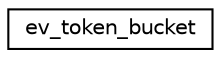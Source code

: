 digraph G
{
  edge [fontname="Helvetica",fontsize="10",labelfontname="Helvetica",labelfontsize="10"];
  node [fontname="Helvetica",fontsize="10",shape=record];
  rankdir="LR";
  Node1 [label="ev_token_bucket",height=0.2,width=0.4,color="black", fillcolor="white", style="filled",URL="$structev__token__bucket.html"];
}
